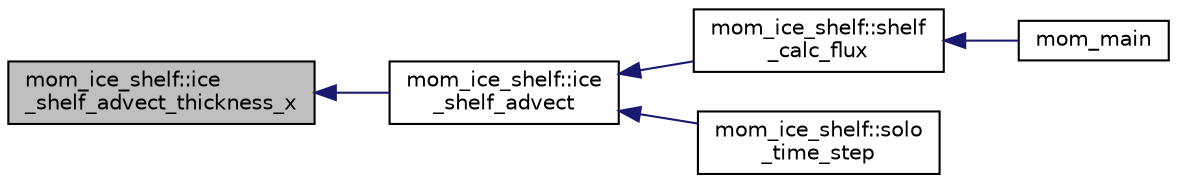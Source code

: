 digraph "mom_ice_shelf::ice_shelf_advect_thickness_x"
{
 // INTERACTIVE_SVG=YES
  edge [fontname="Helvetica",fontsize="10",labelfontname="Helvetica",labelfontsize="10"];
  node [fontname="Helvetica",fontsize="10",shape=record];
  rankdir="LR";
  Node145 [label="mom_ice_shelf::ice\l_shelf_advect_thickness_x",height=0.2,width=0.4,color="black", fillcolor="grey75", style="filled", fontcolor="black"];
  Node145 -> Node146 [dir="back",color="midnightblue",fontsize="10",style="solid",fontname="Helvetica"];
  Node146 [label="mom_ice_shelf::ice\l_shelf_advect",height=0.2,width=0.4,color="black", fillcolor="white", style="filled",URL="$namespacemom__ice__shelf.html#a6a07543d5e828b759f18def33ca4feda"];
  Node146 -> Node147 [dir="back",color="midnightblue",fontsize="10",style="solid",fontname="Helvetica"];
  Node147 [label="mom_ice_shelf::shelf\l_calc_flux",height=0.2,width=0.4,color="black", fillcolor="white", style="filled",URL="$namespacemom__ice__shelf.html#a3b0e0cc9f36c5197236cc05867b780df",tooltip="Calculates fluxes between the ocean and ice-shelf using the three-equations formulation (optional to ..."];
  Node147 -> Node148 [dir="back",color="midnightblue",fontsize="10",style="solid",fontname="Helvetica"];
  Node148 [label="mom_main",height=0.2,width=0.4,color="black", fillcolor="white", style="filled",URL="$MOM__driver_8F90.html#a08fffeb2d8e8acbf9ed4609be6d258c6"];
  Node146 -> Node149 [dir="back",color="midnightblue",fontsize="10",style="solid",fontname="Helvetica"];
  Node149 [label="mom_ice_shelf::solo\l_time_step",height=0.2,width=0.4,color="black", fillcolor="white", style="filled",URL="$namespacemom__ice__shelf.html#ac084bdc5be4e708e3263488e9574a3c9"];
}
